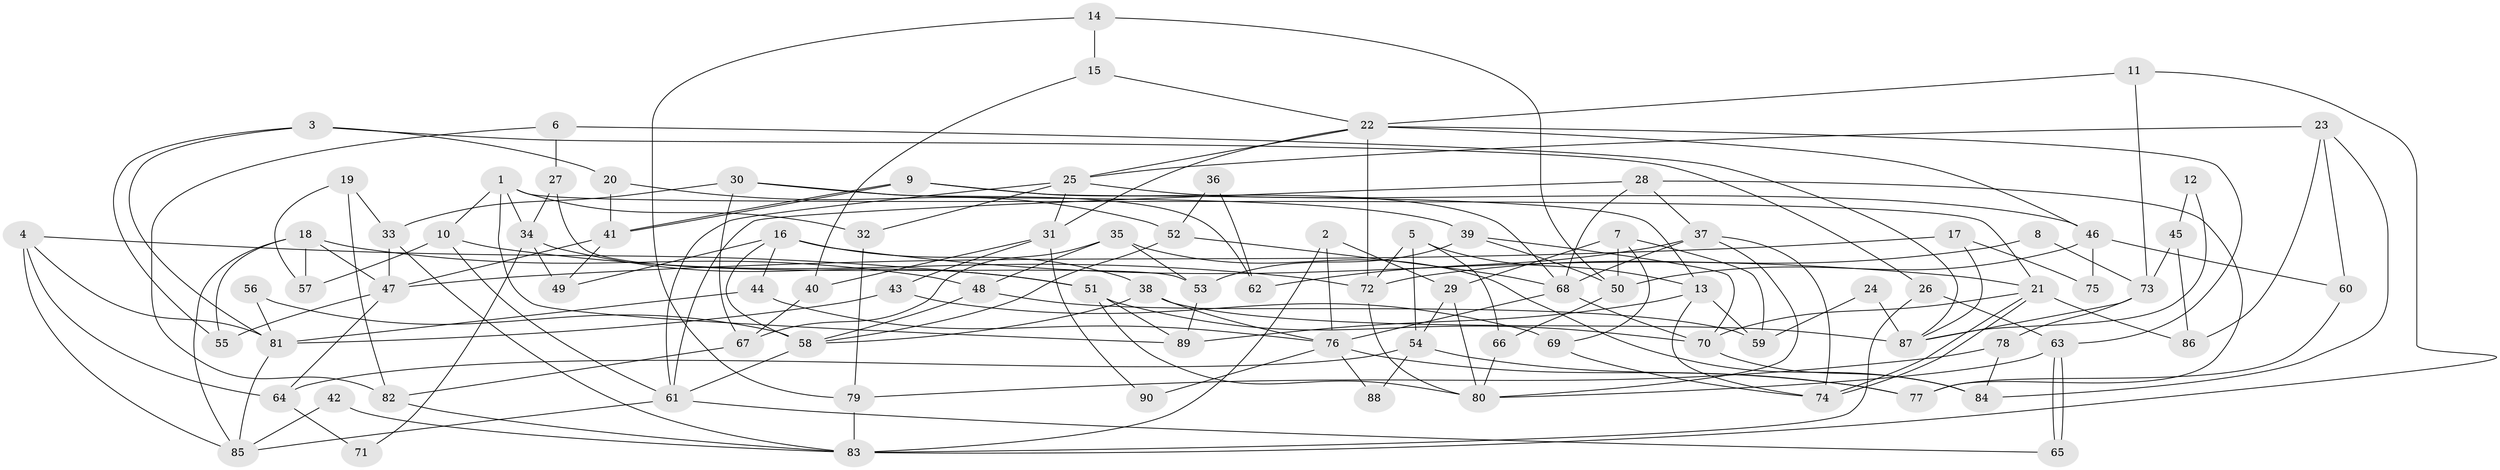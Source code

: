 // coarse degree distribution, {6: 0.07936507936507936, 7: 0.09523809523809523, 4: 0.2222222222222222, 3: 0.2222222222222222, 2: 0.12698412698412698, 5: 0.15873015873015872, 11: 0.015873015873015872, 9: 0.031746031746031744, 13: 0.015873015873015872, 10: 0.031746031746031744}
// Generated by graph-tools (version 1.1) at 2025/18/03/04/25 18:18:35]
// undirected, 90 vertices, 180 edges
graph export_dot {
graph [start="1"]
  node [color=gray90,style=filled];
  1;
  2;
  3;
  4;
  5;
  6;
  7;
  8;
  9;
  10;
  11;
  12;
  13;
  14;
  15;
  16;
  17;
  18;
  19;
  20;
  21;
  22;
  23;
  24;
  25;
  26;
  27;
  28;
  29;
  30;
  31;
  32;
  33;
  34;
  35;
  36;
  37;
  38;
  39;
  40;
  41;
  42;
  43;
  44;
  45;
  46;
  47;
  48;
  49;
  50;
  51;
  52;
  53;
  54;
  55;
  56;
  57;
  58;
  59;
  60;
  61;
  62;
  63;
  64;
  65;
  66;
  67;
  68;
  69;
  70;
  71;
  72;
  73;
  74;
  75;
  76;
  77;
  78;
  79;
  80;
  81;
  82;
  83;
  84;
  85;
  86;
  87;
  88;
  89;
  90;
  1 -- 89;
  1 -- 34;
  1 -- 10;
  1 -- 21;
  1 -- 32;
  2 -- 83;
  2 -- 29;
  2 -- 76;
  3 -- 81;
  3 -- 20;
  3 -- 26;
  3 -- 55;
  4 -- 51;
  4 -- 81;
  4 -- 64;
  4 -- 85;
  5 -- 13;
  5 -- 72;
  5 -- 54;
  5 -- 66;
  6 -- 27;
  6 -- 82;
  6 -- 87;
  7 -- 29;
  7 -- 50;
  7 -- 59;
  7 -- 69;
  8 -- 72;
  8 -- 73;
  9 -- 41;
  9 -- 41;
  9 -- 68;
  9 -- 13;
  10 -- 61;
  10 -- 57;
  10 -- 72;
  11 -- 22;
  11 -- 73;
  11 -- 83;
  12 -- 45;
  12 -- 87;
  13 -- 59;
  13 -- 74;
  13 -- 89;
  14 -- 79;
  14 -- 50;
  14 -- 15;
  15 -- 40;
  15 -- 22;
  16 -- 21;
  16 -- 38;
  16 -- 44;
  16 -- 49;
  16 -- 58;
  17 -- 47;
  17 -- 87;
  17 -- 75;
  18 -- 57;
  18 -- 55;
  18 -- 47;
  18 -- 48;
  18 -- 85;
  19 -- 33;
  19 -- 82;
  19 -- 57;
  20 -- 52;
  20 -- 41;
  21 -- 74;
  21 -- 74;
  21 -- 70;
  21 -- 86;
  22 -- 63;
  22 -- 25;
  22 -- 31;
  22 -- 46;
  22 -- 72;
  23 -- 84;
  23 -- 60;
  23 -- 25;
  23 -- 86;
  24 -- 87;
  24 -- 59;
  25 -- 31;
  25 -- 32;
  25 -- 46;
  25 -- 61;
  26 -- 63;
  26 -- 83;
  27 -- 34;
  27 -- 53;
  28 -- 61;
  28 -- 37;
  28 -- 68;
  28 -- 77;
  29 -- 54;
  29 -- 80;
  30 -- 39;
  30 -- 33;
  30 -- 62;
  30 -- 67;
  31 -- 40;
  31 -- 43;
  31 -- 90;
  32 -- 79;
  33 -- 47;
  33 -- 83;
  34 -- 51;
  34 -- 49;
  34 -- 71;
  35 -- 48;
  35 -- 53;
  35 -- 67;
  35 -- 84;
  36 -- 62;
  36 -- 52;
  37 -- 68;
  37 -- 74;
  37 -- 62;
  37 -- 80;
  38 -- 76;
  38 -- 58;
  38 -- 87;
  39 -- 50;
  39 -- 70;
  39 -- 53;
  40 -- 67;
  41 -- 47;
  41 -- 49;
  42 -- 83;
  42 -- 85;
  43 -- 69;
  43 -- 81;
  44 -- 81;
  44 -- 76;
  45 -- 73;
  45 -- 86;
  46 -- 50;
  46 -- 60;
  46 -- 75;
  47 -- 64;
  47 -- 55;
  48 -- 58;
  48 -- 59;
  50 -- 66;
  51 -- 80;
  51 -- 70;
  51 -- 89;
  52 -- 58;
  52 -- 68;
  53 -- 89;
  54 -- 77;
  54 -- 64;
  54 -- 88;
  56 -- 81;
  56 -- 58;
  58 -- 61;
  60 -- 77;
  61 -- 85;
  61 -- 65;
  63 -- 80;
  63 -- 65;
  63 -- 65;
  64 -- 71;
  66 -- 80;
  67 -- 82;
  68 -- 76;
  68 -- 70;
  69 -- 74;
  70 -- 84;
  72 -- 80;
  73 -- 87;
  73 -- 78;
  76 -- 77;
  76 -- 88;
  76 -- 90;
  78 -- 79;
  78 -- 84;
  79 -- 83;
  81 -- 85;
  82 -- 83;
}
